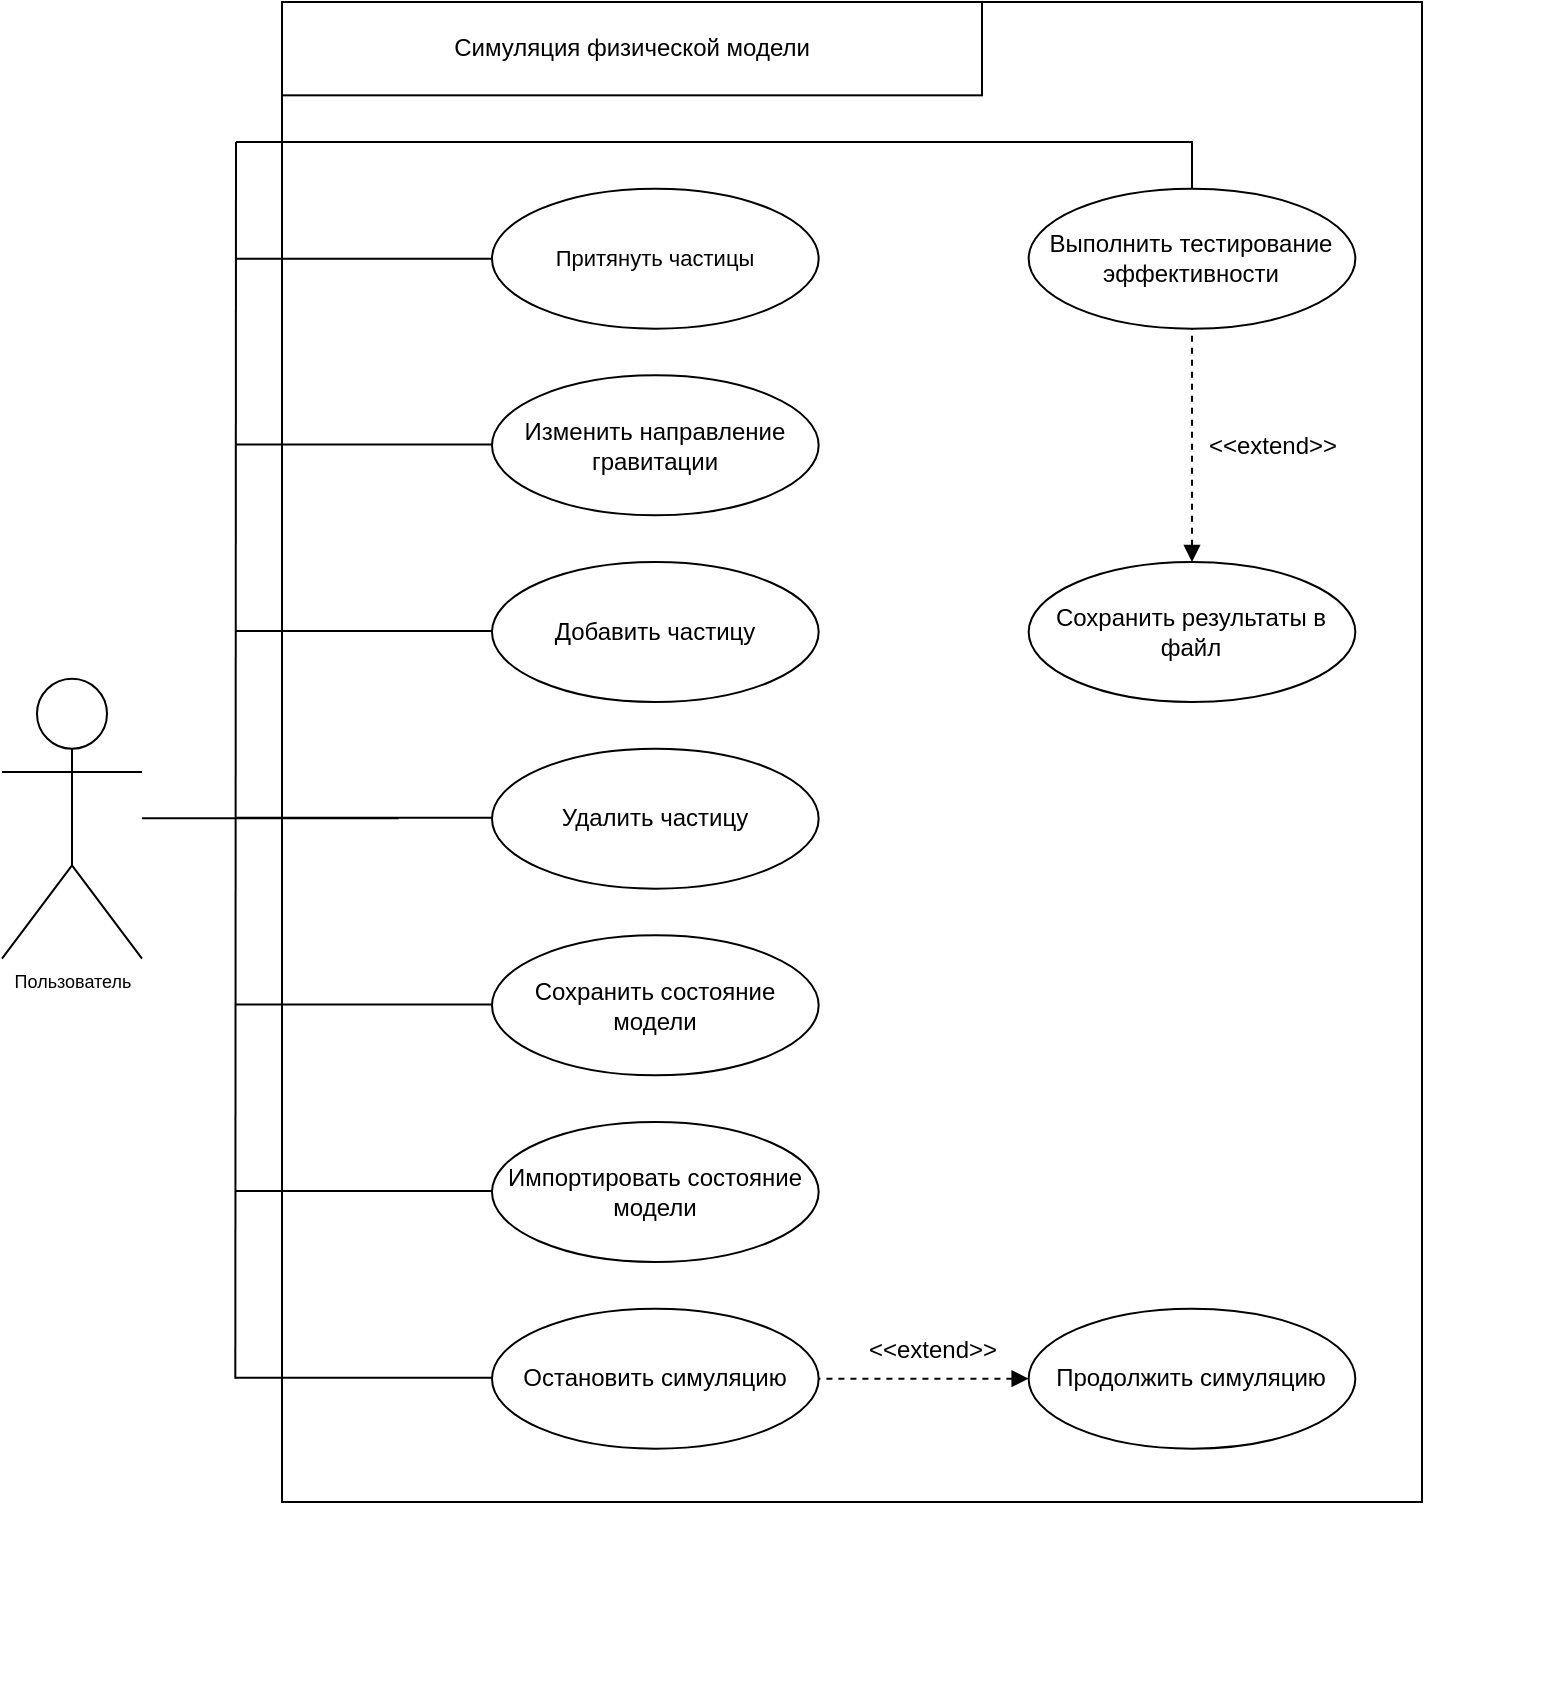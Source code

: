 <mxfile version="26.2.2">
  <diagram name="Страница — 1" id="ewmR-zBpoBteB9ECuaDN">
    <mxGraphModel dx="1426" dy="244.5" grid="1" gridSize="10" guides="1" tooltips="1" connect="1" arrows="1" fold="1" page="1" pageScale="0.5" pageWidth="827" pageHeight="1169" math="0" shadow="0">
      <root>
        <mxCell id="0" />
        <mxCell id="1" parent="0" />
        <mxCell id="rdjJhaQHk-c43rJBHcsN-33" value="" style="group;fontSize=12;" parent="1" vertex="1" connectable="0">
          <mxGeometry x="50" y="750" width="770" height="840" as="geometry" />
        </mxCell>
        <mxCell id="rdjJhaQHk-c43rJBHcsN-1" value="Пользователь" style="shape=umlActor;verticalLabelPosition=bottom;verticalAlign=top;html=1;outlineConnect=0;fontSize=9;" parent="rdjJhaQHk-c43rJBHcsN-33" vertex="1">
          <mxGeometry y="338.333" width="70" height="140.0" as="geometry" />
        </mxCell>
        <mxCell id="rdjJhaQHk-c43rJBHcsN-3" value="" style="rounded=0;whiteSpace=wrap;html=1;" parent="rdjJhaQHk-c43rJBHcsN-33" vertex="1">
          <mxGeometry x="140" width="570" height="750" as="geometry" />
        </mxCell>
        <mxCell id="rdjJhaQHk-c43rJBHcsN-4" value="Симуляция физической модели" style="rounded=0;whiteSpace=wrap;html=1;fontSize=12;" parent="rdjJhaQHk-c43rJBHcsN-33" vertex="1">
          <mxGeometry x="140" width="350" height="46.667" as="geometry" />
        </mxCell>
        <mxCell id="rdjJhaQHk-c43rJBHcsN-5" value="&lt;span style=&quot;font-weight: normal; font-style: normal;&quot;&gt;Притянуть частицы&lt;/span&gt;" style="ellipse;whiteSpace=wrap;html=1;fontSize=11;fontStyle=3" parent="rdjJhaQHk-c43rJBHcsN-33" vertex="1">
          <mxGeometry x="245" y="93.333" width="163.333" height="70.0" as="geometry" />
        </mxCell>
        <mxCell id="rdjJhaQHk-c43rJBHcsN-6" value="Изменить направление гравитации" style="ellipse;whiteSpace=wrap;html=1;fontSize=12;" parent="rdjJhaQHk-c43rJBHcsN-33" vertex="1">
          <mxGeometry x="245" y="186.667" width="163.333" height="70.0" as="geometry" />
        </mxCell>
        <mxCell id="rdjJhaQHk-c43rJBHcsN-7" value="Добавить частицу" style="ellipse;whiteSpace=wrap;html=1;fontSize=12;" parent="rdjJhaQHk-c43rJBHcsN-33" vertex="1">
          <mxGeometry x="245" y="280.0" width="163.333" height="70.0" as="geometry" />
        </mxCell>
        <mxCell id="rdjJhaQHk-c43rJBHcsN-8" value="Удалить частицу" style="ellipse;whiteSpace=wrap;html=1;fontSize=12;" parent="rdjJhaQHk-c43rJBHcsN-33" vertex="1">
          <mxGeometry x="245" y="373.333" width="163.333" height="70.0" as="geometry" />
        </mxCell>
        <mxCell id="rdjJhaQHk-c43rJBHcsN-9" value="Сохранить состояние модели" style="ellipse;whiteSpace=wrap;html=1;fontSize=12;" parent="rdjJhaQHk-c43rJBHcsN-33" vertex="1">
          <mxGeometry x="245" y="466.667" width="163.333" height="70.0" as="geometry" />
        </mxCell>
        <mxCell id="rdjJhaQHk-c43rJBHcsN-10" value="Импортировать состояние модели" style="ellipse;whiteSpace=wrap;html=1;fontSize=12;" parent="rdjJhaQHk-c43rJBHcsN-33" vertex="1">
          <mxGeometry x="245" y="560.0" width="163.333" height="70.0" as="geometry" />
        </mxCell>
        <mxCell id="rdjJhaQHk-c43rJBHcsN-14" value="" style="endArrow=none;html=1;rounded=0;exitX=0;exitY=0.5;exitDx=0;exitDy=0;" parent="rdjJhaQHk-c43rJBHcsN-33" source="rdjJhaQHk-c43rJBHcsN-5" edge="1">
          <mxGeometry width="50" height="50" relative="1" as="geometry">
            <mxPoint x="245" y="128.333" as="sourcePoint" />
            <mxPoint x="116.667" y="128.333" as="targetPoint" />
          </mxGeometry>
        </mxCell>
        <mxCell id="rdjJhaQHk-c43rJBHcsN-15" value="" style="endArrow=none;html=1;rounded=0;" parent="rdjJhaQHk-c43rJBHcsN-33" edge="1">
          <mxGeometry width="50" height="50" relative="1" as="geometry">
            <mxPoint x="116.667" y="688.333" as="sourcePoint" />
            <mxPoint x="117" y="70" as="targetPoint" />
          </mxGeometry>
        </mxCell>
        <mxCell id="rdjJhaQHk-c43rJBHcsN-16" value="" style="endArrow=none;html=1;rounded=0;exitX=0;exitY=0.5;exitDx=0;exitDy=0;" parent="rdjJhaQHk-c43rJBHcsN-33" edge="1">
          <mxGeometry width="50" height="50" relative="1" as="geometry">
            <mxPoint x="245" y="221.2" as="sourcePoint" />
            <mxPoint x="116.667" y="221.2" as="targetPoint" />
          </mxGeometry>
        </mxCell>
        <mxCell id="rdjJhaQHk-c43rJBHcsN-17" value="" style="endArrow=none;html=1;rounded=0;exitX=0;exitY=0.5;exitDx=0;exitDy=0;" parent="rdjJhaQHk-c43rJBHcsN-33" edge="1">
          <mxGeometry width="50" height="50" relative="1" as="geometry">
            <mxPoint x="245" y="314.533" as="sourcePoint" />
            <mxPoint x="116.667" y="314.533" as="targetPoint" />
          </mxGeometry>
        </mxCell>
        <mxCell id="rdjJhaQHk-c43rJBHcsN-18" value="" style="endArrow=none;html=1;rounded=0;exitX=0;exitY=0.5;exitDx=0;exitDy=0;" parent="rdjJhaQHk-c43rJBHcsN-33" edge="1">
          <mxGeometry width="50" height="50" relative="1" as="geometry">
            <mxPoint x="245" y="407.867" as="sourcePoint" />
            <mxPoint x="116.667" y="407.867" as="targetPoint" />
          </mxGeometry>
        </mxCell>
        <mxCell id="rdjJhaQHk-c43rJBHcsN-19" value="" style="endArrow=none;html=1;rounded=0;exitX=0;exitY=0.5;exitDx=0;exitDy=0;" parent="rdjJhaQHk-c43rJBHcsN-33" edge="1">
          <mxGeometry width="50" height="50" relative="1" as="geometry">
            <mxPoint x="245" y="501.2" as="sourcePoint" />
            <mxPoint x="116.667" y="501.2" as="targetPoint" />
          </mxGeometry>
        </mxCell>
        <mxCell id="rdjJhaQHk-c43rJBHcsN-20" value="" style="endArrow=none;html=1;rounded=0;exitX=0;exitY=0.5;exitDx=0;exitDy=0;" parent="rdjJhaQHk-c43rJBHcsN-33" edge="1">
          <mxGeometry width="50" height="50" relative="1" as="geometry">
            <mxPoint x="245" y="594.533" as="sourcePoint" />
            <mxPoint x="116.667" y="594.533" as="targetPoint" />
          </mxGeometry>
        </mxCell>
        <mxCell id="rdjJhaQHk-c43rJBHcsN-21" value="Остановить симуляцию" style="ellipse;whiteSpace=wrap;html=1;fontSize=12;" parent="rdjJhaQHk-c43rJBHcsN-33" vertex="1">
          <mxGeometry x="245" y="653.333" width="163.333" height="70.0" as="geometry" />
        </mxCell>
        <mxCell id="rdjJhaQHk-c43rJBHcsN-22" value="Продолжить симуляцию" style="ellipse;whiteSpace=wrap;html=1;fontSize=12;" parent="rdjJhaQHk-c43rJBHcsN-33" vertex="1">
          <mxGeometry x="513.33" y="653.337" width="163.333" height="70.0" as="geometry" />
        </mxCell>
        <mxCell id="rdjJhaQHk-c43rJBHcsN-23" value="" style="endArrow=none;html=1;rounded=0;exitX=0;exitY=0.5;exitDx=0;exitDy=0;" parent="rdjJhaQHk-c43rJBHcsN-33" edge="1">
          <mxGeometry width="50" height="50" relative="1" as="geometry">
            <mxPoint x="245" y="687.937" as="sourcePoint" />
            <mxPoint x="116.667" y="687.937" as="targetPoint" />
          </mxGeometry>
        </mxCell>
        <mxCell id="rdjJhaQHk-c43rJBHcsN-24" value="" style="endArrow=none;dashed=1;html=1;rounded=0;entryX=1;entryY=0.5;entryDx=0;entryDy=0;exitX=0;exitY=0.5;exitDx=0;exitDy=0;startArrow=block;startFill=1;" parent="rdjJhaQHk-c43rJBHcsN-33" source="rdjJhaQHk-c43rJBHcsN-22" target="rdjJhaQHk-c43rJBHcsN-21" edge="1">
          <mxGeometry width="50" height="50" relative="1" as="geometry">
            <mxPoint x="441" y="781.667" as="sourcePoint" />
            <mxPoint x="396.667" y="676.667" as="targetPoint" />
            <Array as="points">
              <mxPoint x="466.667" y="688.333" />
            </Array>
          </mxGeometry>
        </mxCell>
        <mxCell id="rdjJhaQHk-c43rJBHcsN-25" value="&amp;lt;&amp;lt;extend&amp;gt;&amp;gt;" style="text;html=1;align=center;verticalAlign=middle;resizable=0;points=[];autosize=1;strokeColor=none;fillColor=none;fontSize=12;" parent="rdjJhaQHk-c43rJBHcsN-33" vertex="1">
          <mxGeometry x="419.999" y="658.688" width="90" height="30" as="geometry" />
        </mxCell>
        <mxCell id="rdjJhaQHk-c43rJBHcsN-26" value="Выполнить тестирование эффективности" style="ellipse;whiteSpace=wrap;html=1;fontSize=12;" parent="rdjJhaQHk-c43rJBHcsN-33" vertex="1">
          <mxGeometry x="513.333" y="93.333" width="163.333" height="70.0" as="geometry" />
        </mxCell>
        <mxCell id="rdjJhaQHk-c43rJBHcsN-27" value="Сохранить результаты в файл" style="ellipse;whiteSpace=wrap;html=1;fontSize=12;" parent="rdjJhaQHk-c43rJBHcsN-33" vertex="1">
          <mxGeometry x="513.333" y="280.0" width="163.333" height="70.0" as="geometry" />
        </mxCell>
        <mxCell id="rdjJhaQHk-c43rJBHcsN-28" value="" style="endArrow=none;dashed=1;html=1;rounded=0;entryX=0.5;entryY=1;entryDx=0;entryDy=0;exitX=0.5;exitY=0;exitDx=0;exitDy=0;startArrow=block;startFill=1;" parent="rdjJhaQHk-c43rJBHcsN-33" source="rdjJhaQHk-c43rJBHcsN-27" target="rdjJhaQHk-c43rJBHcsN-26" edge="1">
          <mxGeometry width="50" height="50" relative="1" as="geometry">
            <mxPoint x="434.0" y="805.0" as="sourcePoint" />
            <mxPoint x="431.667" y="711.667" as="targetPoint" />
            <Array as="points">
              <mxPoint x="595" y="210" />
            </Array>
          </mxGeometry>
        </mxCell>
        <mxCell id="rdjJhaQHk-c43rJBHcsN-32" value="" style="endArrow=none;html=1;rounded=0;exitX=0;exitY=0.5;exitDx=0;exitDy=0;" parent="rdjJhaQHk-c43rJBHcsN-33" edge="1">
          <mxGeometry width="50" height="50" relative="1" as="geometry">
            <mxPoint x="198.333" y="408.1" as="sourcePoint" />
            <mxPoint x="70" y="408.1" as="targetPoint" />
          </mxGeometry>
        </mxCell>
        <mxCell id="rdjJhaQHk-c43rJBHcsN-34" value="&amp;lt;&amp;lt;extend&amp;gt;&amp;gt;" style="text;html=1;align=center;verticalAlign=middle;resizable=0;points=[];autosize=1;strokeColor=none;fillColor=none;fontSize=12;" parent="rdjJhaQHk-c43rJBHcsN-33" vertex="1">
          <mxGeometry x="589.68" y="207.165" width="90" height="30" as="geometry" />
        </mxCell>
        <mxCell id="LZ7Ues0fx1EircRQgXNl-4" value="" style="endArrow=none;html=1;rounded=0;exitX=0.5;exitY=0;exitDx=0;exitDy=0;" edge="1" parent="rdjJhaQHk-c43rJBHcsN-33" source="rdjJhaQHk-c43rJBHcsN-26">
          <mxGeometry width="50" height="50" relative="1" as="geometry">
            <mxPoint x="594" y="78" as="sourcePoint" />
            <mxPoint x="117" y="70" as="targetPoint" />
            <Array as="points">
              <mxPoint x="595" y="70" />
            </Array>
          </mxGeometry>
        </mxCell>
      </root>
    </mxGraphModel>
  </diagram>
</mxfile>
